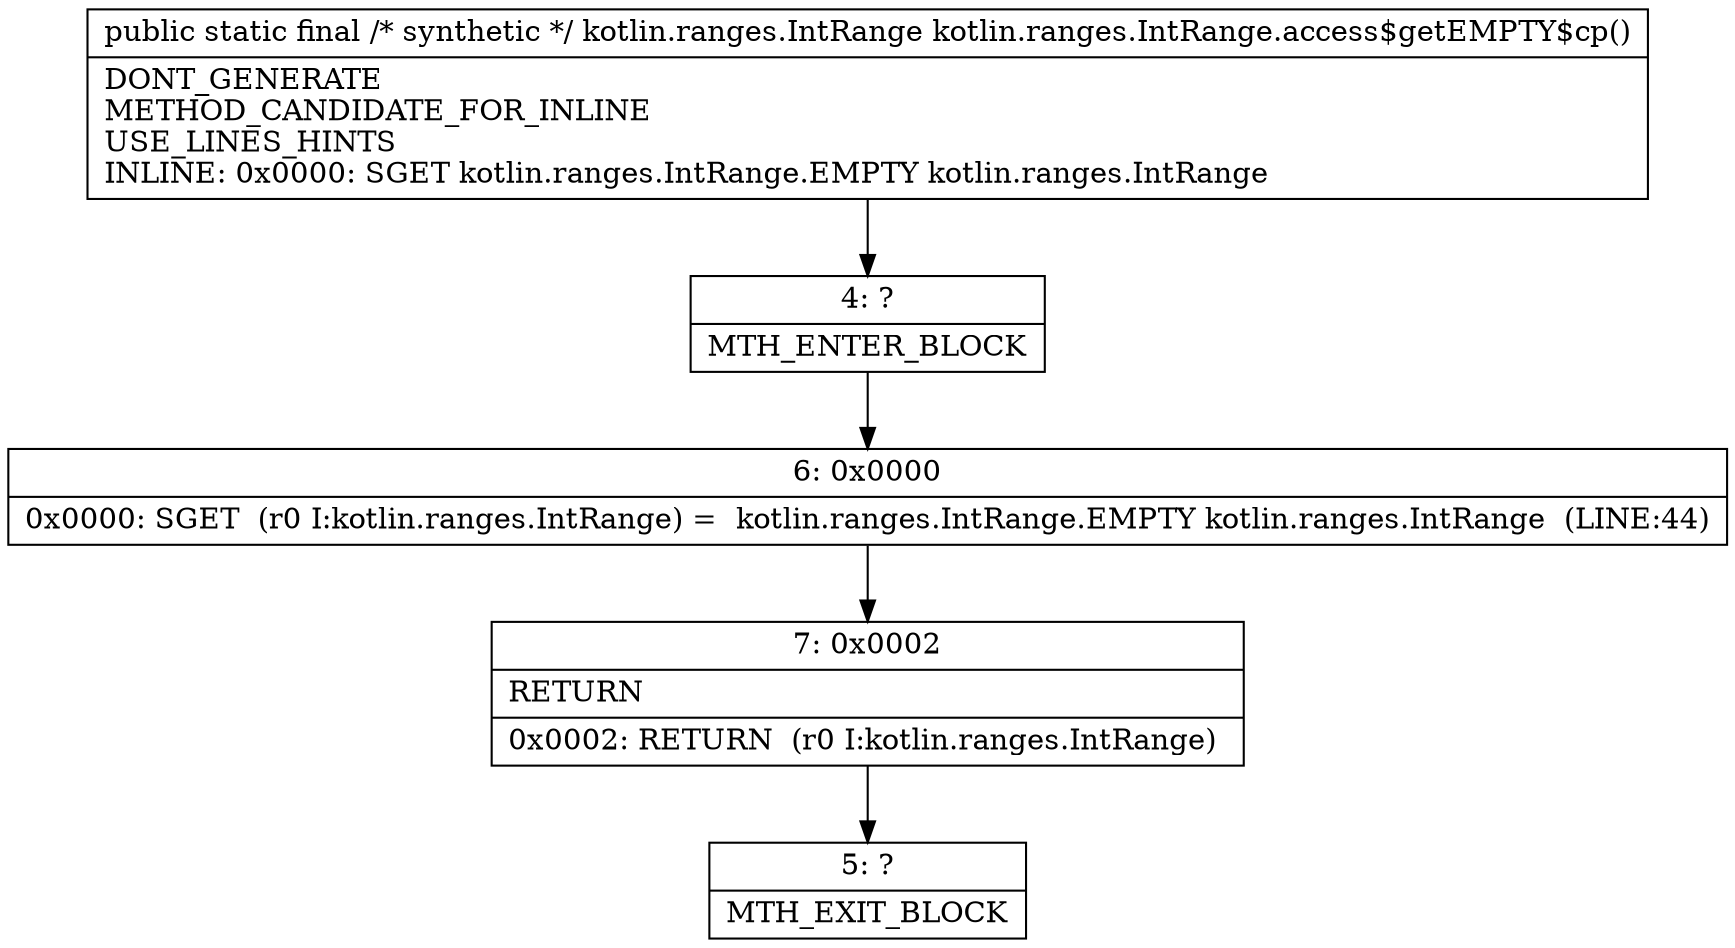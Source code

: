 digraph "CFG forkotlin.ranges.IntRange.access$getEMPTY$cp()Lkotlin\/ranges\/IntRange;" {
Node_4 [shape=record,label="{4\:\ ?|MTH_ENTER_BLOCK\l}"];
Node_6 [shape=record,label="{6\:\ 0x0000|0x0000: SGET  (r0 I:kotlin.ranges.IntRange) =  kotlin.ranges.IntRange.EMPTY kotlin.ranges.IntRange  (LINE:44)\l}"];
Node_7 [shape=record,label="{7\:\ 0x0002|RETURN\l|0x0002: RETURN  (r0 I:kotlin.ranges.IntRange) \l}"];
Node_5 [shape=record,label="{5\:\ ?|MTH_EXIT_BLOCK\l}"];
MethodNode[shape=record,label="{public static final \/* synthetic *\/ kotlin.ranges.IntRange kotlin.ranges.IntRange.access$getEMPTY$cp()  | DONT_GENERATE\lMETHOD_CANDIDATE_FOR_INLINE\lUSE_LINES_HINTS\lINLINE: 0x0000: SGET   kotlin.ranges.IntRange.EMPTY kotlin.ranges.IntRange\l}"];
MethodNode -> Node_4;Node_4 -> Node_6;
Node_6 -> Node_7;
Node_7 -> Node_5;
}

